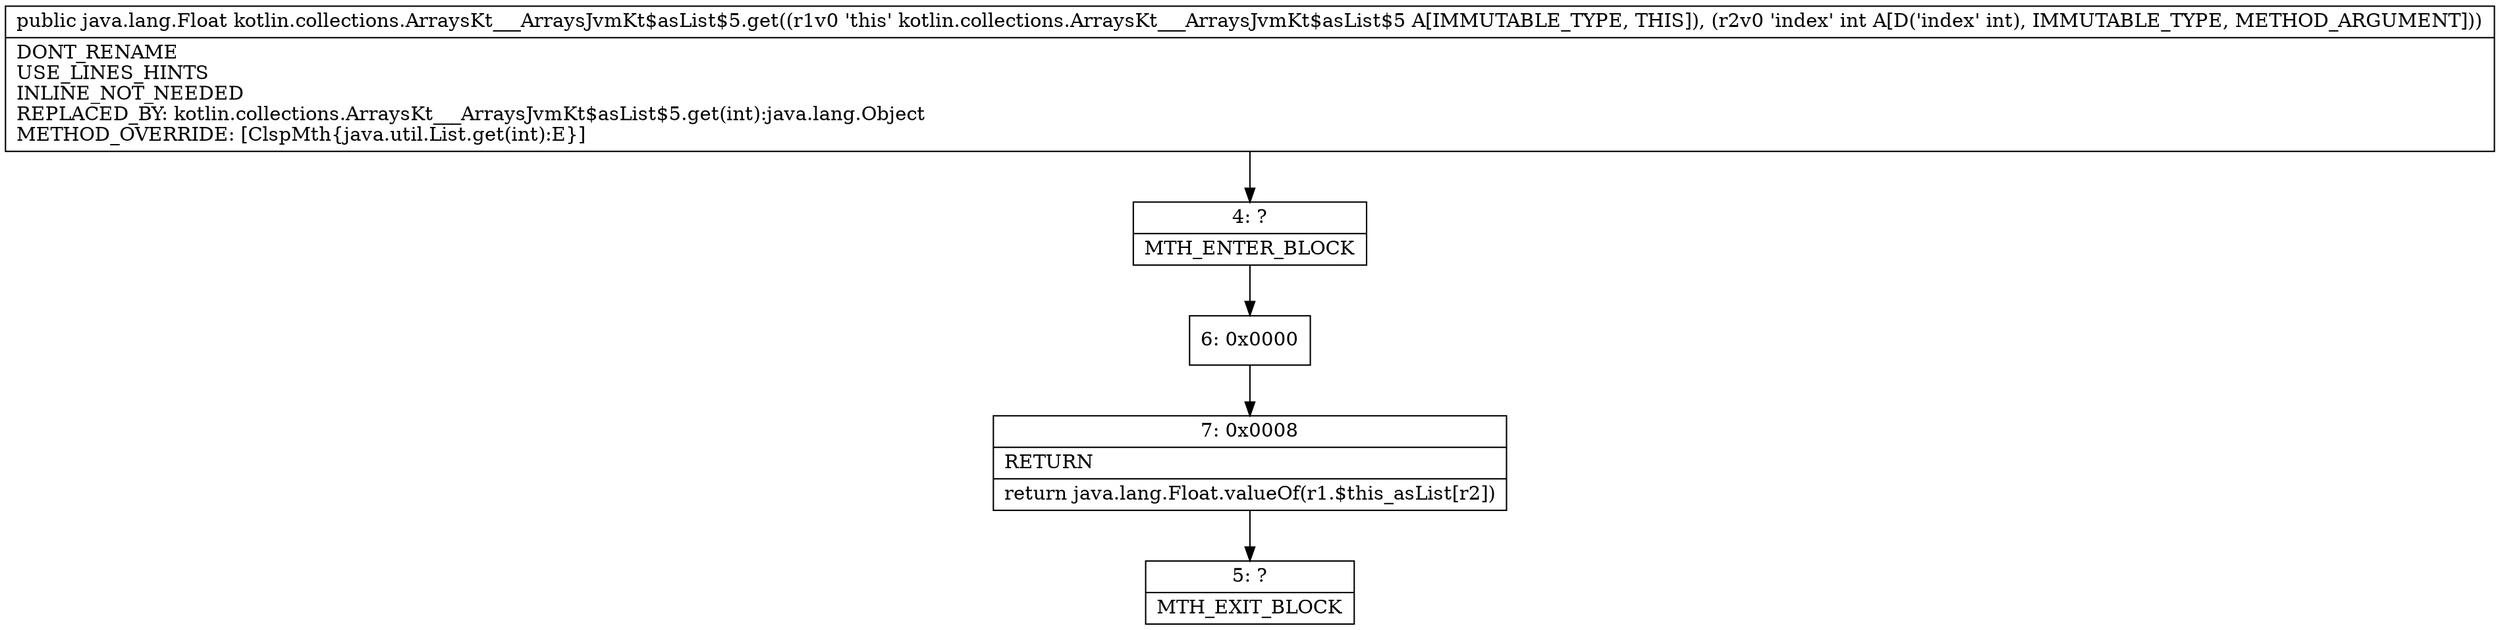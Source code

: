 digraph "CFG forkotlin.collections.ArraysKt___ArraysJvmKt$asList$5.get(I)Ljava\/lang\/Float;" {
Node_4 [shape=record,label="{4\:\ ?|MTH_ENTER_BLOCK\l}"];
Node_6 [shape=record,label="{6\:\ 0x0000}"];
Node_7 [shape=record,label="{7\:\ 0x0008|RETURN\l|return java.lang.Float.valueOf(r1.$this_asList[r2])\l}"];
Node_5 [shape=record,label="{5\:\ ?|MTH_EXIT_BLOCK\l}"];
MethodNode[shape=record,label="{public java.lang.Float kotlin.collections.ArraysKt___ArraysJvmKt$asList$5.get((r1v0 'this' kotlin.collections.ArraysKt___ArraysJvmKt$asList$5 A[IMMUTABLE_TYPE, THIS]), (r2v0 'index' int A[D('index' int), IMMUTABLE_TYPE, METHOD_ARGUMENT]))  | DONT_RENAME\lUSE_LINES_HINTS\lINLINE_NOT_NEEDED\lREPLACED_BY: kotlin.collections.ArraysKt___ArraysJvmKt$asList$5.get(int):java.lang.Object\lMETHOD_OVERRIDE: [ClspMth\{java.util.List.get(int):E\}]\l}"];
MethodNode -> Node_4;Node_4 -> Node_6;
Node_6 -> Node_7;
Node_7 -> Node_5;
}

